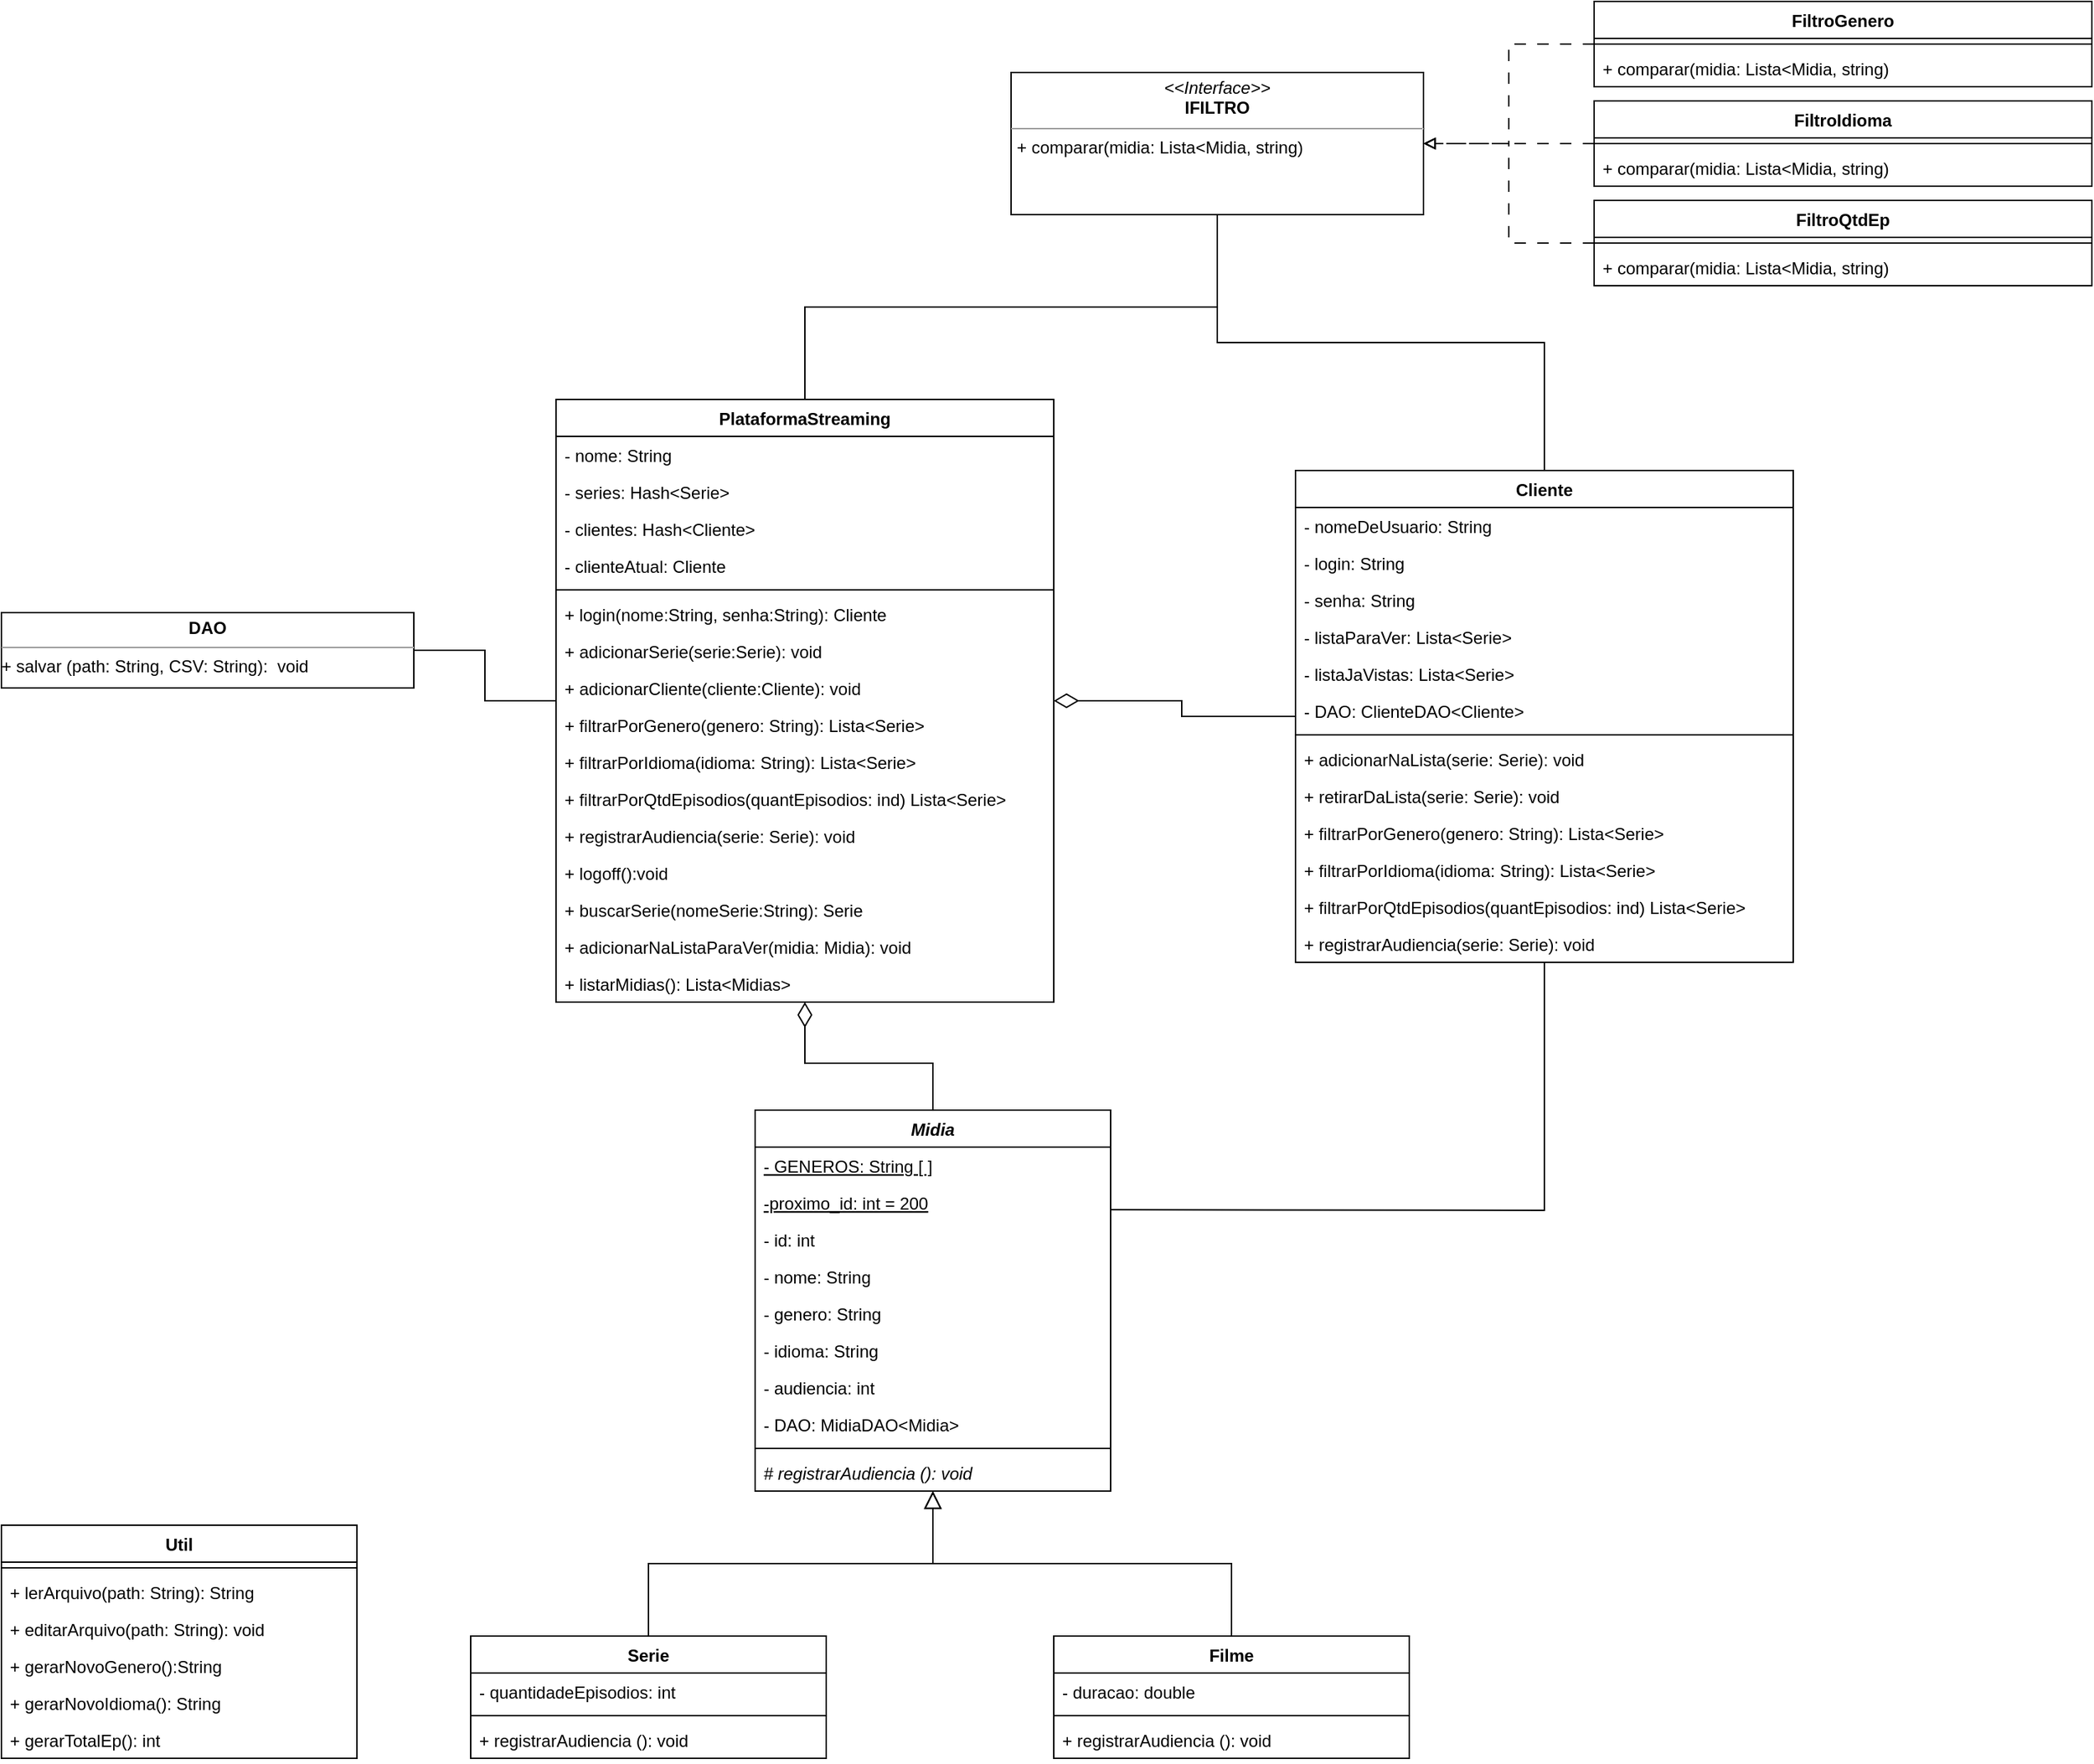 <mxfile version="21.2.8" type="device">
  <diagram id="50cI8-ufThc3YRiq_WAF" name="Página-1">
    <mxGraphModel dx="2181" dy="1208" grid="1" gridSize="10" guides="1" tooltips="1" connect="1" arrows="1" fold="1" page="0" pageScale="1" pageWidth="827" pageHeight="1169" math="0" shadow="0">
      <root>
        <mxCell id="0" />
        <mxCell id="1" parent="0" />
        <mxCell id="WbZRABQQN3d2FCPdhamX-61" style="edgeStyle=orthogonalEdgeStyle;rounded=0;orthogonalLoop=1;jettySize=auto;html=1;endArrow=block;endFill=0;endSize=10;" parent="1" source="2" target="IEn7Jb9WdVNS1Jys6zx8-45" edge="1">
          <mxGeometry relative="1" as="geometry">
            <mxPoint x="185" y="740" as="targetPoint" />
          </mxGeometry>
        </mxCell>
        <mxCell id="2" value="Serie" style="swimlane;fontStyle=1;align=center;verticalAlign=top;childLayout=stackLayout;horizontal=1;startSize=26;horizontalStack=0;resizeParent=1;resizeParentMax=0;resizeLast=0;collapsible=1;marginBottom=0;labelBackgroundColor=none;gradientColor=none;swimlaneFillColor=default;" parent="1" vertex="1">
          <mxGeometry x="-120" y="970" width="250" height="86" as="geometry" />
        </mxCell>
        <mxCell id="8" value="- quantidadeEpisodios: int" style="text;strokeColor=none;fillColor=none;align=left;verticalAlign=top;spacingLeft=4;spacingRight=4;overflow=hidden;rotatable=0;points=[[0,0.5],[1,0.5]];portConstraint=eastwest;" parent="2" vertex="1">
          <mxGeometry y="26" width="250" height="26" as="geometry" />
        </mxCell>
        <mxCell id="4" value="" style="line;strokeWidth=1;fillColor=none;align=left;verticalAlign=middle;spacingTop=-1;spacingLeft=3;spacingRight=3;rotatable=0;labelPosition=right;points=[];portConstraint=eastwest;strokeColor=inherit;" parent="2" vertex="1">
          <mxGeometry y="52" width="250" height="8" as="geometry" />
        </mxCell>
        <mxCell id="5" value="+ registrarAudiencia (): void" style="text;strokeColor=none;fillColor=none;align=left;verticalAlign=top;spacingLeft=4;spacingRight=4;overflow=hidden;rotatable=0;points=[[0,0.5],[1,0.5]];portConstraint=eastwest;" parent="2" vertex="1">
          <mxGeometry y="60" width="250" height="26" as="geometry" />
        </mxCell>
        <mxCell id="WbZRABQQN3d2FCPdhamX-60" style="edgeStyle=orthogonalEdgeStyle;rounded=0;orthogonalLoop=1;jettySize=auto;html=1;endArrow=diamondThin;endFill=0;startSize=15;endSize=15;" parent="1" source="12" target="27" edge="1">
          <mxGeometry relative="1" as="geometry" />
        </mxCell>
        <mxCell id="12" value="Cliente" style="swimlane;fontStyle=1;align=center;verticalAlign=top;childLayout=stackLayout;horizontal=1;startSize=26;horizontalStack=0;resizeParent=1;resizeParentMax=0;resizeLast=0;collapsible=1;marginBottom=0;swimlaneFillColor=default;fillColor=default;strokeColor=default;" parent="1" vertex="1">
          <mxGeometry x="460" y="150" width="350" height="346" as="geometry" />
        </mxCell>
        <mxCell id="13" value="- nomeDeUsuario: String" style="text;strokeColor=none;fillColor=none;align=left;verticalAlign=top;spacingLeft=4;spacingRight=4;overflow=hidden;rotatable=0;points=[[0,0.5],[1,0.5]];portConstraint=eastwest;fontStyle=0" parent="12" vertex="1">
          <mxGeometry y="26" width="350" height="26" as="geometry" />
        </mxCell>
        <mxCell id="45" value="- login: String" style="text;strokeColor=none;fillColor=none;align=left;verticalAlign=top;spacingLeft=4;spacingRight=4;overflow=hidden;rotatable=0;points=[[0,0.5],[1,0.5]];portConstraint=eastwest;" parent="12" vertex="1">
          <mxGeometry y="52" width="350" height="26" as="geometry" />
        </mxCell>
        <mxCell id="14" value="- senha: String" style="text;strokeColor=none;fillColor=none;align=left;verticalAlign=top;spacingLeft=4;spacingRight=4;overflow=hidden;rotatable=0;points=[[0,0.5],[1,0.5]];portConstraint=eastwest;" parent="12" vertex="1">
          <mxGeometry y="78" width="350" height="26" as="geometry" />
        </mxCell>
        <mxCell id="15" value="- listaParaVer: Lista&lt;Serie&gt;" style="text;strokeColor=none;fillColor=none;align=left;verticalAlign=top;spacingLeft=4;spacingRight=4;overflow=hidden;rotatable=0;points=[[0,0.5],[1,0.5]];portConstraint=eastwest;" parent="12" vertex="1">
          <mxGeometry y="104" width="350" height="26" as="geometry" />
        </mxCell>
        <mxCell id="16" value="- listaJaVistas: Lista&lt;Serie&gt;" style="text;strokeColor=none;fillColor=none;align=left;verticalAlign=top;spacingLeft=4;spacingRight=4;overflow=hidden;rotatable=0;points=[[0,0.5],[1,0.5]];portConstraint=eastwest;" parent="12" vertex="1">
          <mxGeometry y="130" width="350" height="26" as="geometry" />
        </mxCell>
        <mxCell id="DNXeK4S501Q9JG8E1N2b-71" value="- DAO: ClienteDAO&lt;Cliente&gt;" style="text;strokeColor=none;fillColor=none;align=left;verticalAlign=top;spacingLeft=4;spacingRight=4;overflow=hidden;rotatable=0;points=[[0,0.5],[1,0.5]];portConstraint=eastwest;" parent="12" vertex="1">
          <mxGeometry y="156" width="350" height="26" as="geometry" />
        </mxCell>
        <mxCell id="19" value="" style="line;strokeWidth=1;fillColor=none;align=left;verticalAlign=middle;spacingTop=-1;spacingLeft=3;spacingRight=3;rotatable=0;labelPosition=right;points=[];portConstraint=eastwest;strokeColor=inherit;" parent="12" vertex="1">
          <mxGeometry y="182" width="350" height="8" as="geometry" />
        </mxCell>
        <mxCell id="20" value="+ adicionarNaLista(serie: Serie): void" style="text;strokeColor=none;fillColor=none;align=left;verticalAlign=top;spacingLeft=4;spacingRight=4;overflow=hidden;rotatable=0;points=[[0,0.5],[1,0.5]];portConstraint=eastwest;" parent="12" vertex="1">
          <mxGeometry y="190" width="350" height="26" as="geometry" />
        </mxCell>
        <mxCell id="26" value="+ retirarDaLista(serie: Serie): void" style="text;strokeColor=none;fillColor=none;align=left;verticalAlign=top;spacingLeft=4;spacingRight=4;overflow=hidden;rotatable=0;points=[[0,0.5],[1,0.5]];portConstraint=eastwest;" parent="12" vertex="1">
          <mxGeometry y="216" width="350" height="26" as="geometry" />
        </mxCell>
        <mxCell id="25" value="+ filtrarPorGenero(genero: String): Lista&lt;Serie&gt;" style="text;strokeColor=none;fillColor=none;align=left;verticalAlign=top;spacingLeft=4;spacingRight=4;overflow=hidden;rotatable=0;points=[[0,0.5],[1,0.5]];portConstraint=eastwest;" parent="12" vertex="1">
          <mxGeometry y="242" width="350" height="26" as="geometry" />
        </mxCell>
        <mxCell id="24" value="+ filtrarPorIdioma(idioma: String): Lista&lt;Serie&gt;" style="text;strokeColor=none;fillColor=none;align=left;verticalAlign=top;spacingLeft=4;spacingRight=4;overflow=hidden;rotatable=0;points=[[0,0.5],[1,0.5]];portConstraint=eastwest;" parent="12" vertex="1">
          <mxGeometry y="268" width="350" height="26" as="geometry" />
        </mxCell>
        <mxCell id="23" value="+ filtrarPorQtdEpisodios(quantEpisodios: ind) Lista&lt;Serie&gt;" style="text;strokeColor=none;fillColor=none;align=left;verticalAlign=top;spacingLeft=4;spacingRight=4;overflow=hidden;rotatable=0;points=[[0,0.5],[1,0.5]];portConstraint=eastwest;" parent="12" vertex="1">
          <mxGeometry y="294" width="350" height="26" as="geometry" />
        </mxCell>
        <mxCell id="22" value="+ registrarAudiencia(serie: Serie): void" style="text;strokeColor=none;fillColor=none;align=left;verticalAlign=top;spacingLeft=4;spacingRight=4;overflow=hidden;rotatable=0;points=[[0,0.5],[1,0.5]];portConstraint=eastwest;" parent="12" vertex="1">
          <mxGeometry y="320" width="350" height="26" as="geometry" />
        </mxCell>
        <mxCell id="9gk4cevXV9zJZhoNp6J2-84" style="edgeStyle=orthogonalEdgeStyle;rounded=0;orthogonalLoop=1;jettySize=auto;html=1;endArrow=none;endFill=0;" parent="1" source="27" target="9gk4cevXV9zJZhoNp6J2-59" edge="1">
          <mxGeometry relative="1" as="geometry" />
        </mxCell>
        <mxCell id="5sCaFGioni3txn1gWCEN-45" style="edgeStyle=orthogonalEdgeStyle;rounded=0;orthogonalLoop=1;jettySize=auto;html=1;endArrow=none;endFill=0;" edge="1" parent="1" source="27" target="DNXeK4S501Q9JG8E1N2b-45">
          <mxGeometry relative="1" as="geometry" />
        </mxCell>
        <mxCell id="27" value="PlataformaStreaming" style="swimlane;fontStyle=1;align=center;verticalAlign=top;childLayout=stackLayout;horizontal=1;startSize=26;horizontalStack=0;resizeParent=1;resizeParentMax=0;resizeLast=0;collapsible=1;marginBottom=0;swimlaneFillColor=default;" parent="1" vertex="1">
          <mxGeometry x="-60" y="100" width="350" height="424" as="geometry" />
        </mxCell>
        <mxCell id="28" value="- nome: String" style="text;strokeColor=none;fillColor=none;align=left;verticalAlign=top;spacingLeft=4;spacingRight=4;overflow=hidden;rotatable=0;points=[[0,0.5],[1,0.5]];portConstraint=eastwest;fontStyle=0" parent="27" vertex="1">
          <mxGeometry y="26" width="350" height="26" as="geometry" />
        </mxCell>
        <mxCell id="29" value="- series: Hash&lt;Serie&gt;" style="text;strokeColor=none;fillColor=none;align=left;verticalAlign=top;spacingLeft=4;spacingRight=4;overflow=hidden;rotatable=0;points=[[0,0.5],[1,0.5]];portConstraint=eastwest;" parent="27" vertex="1">
          <mxGeometry y="52" width="350" height="26" as="geometry" />
        </mxCell>
        <mxCell id="30" value="- clientes: Hash&lt;Cliente&gt;" style="text;strokeColor=none;fillColor=none;align=left;verticalAlign=top;spacingLeft=4;spacingRight=4;overflow=hidden;rotatable=0;points=[[0,0.5],[1,0.5]];portConstraint=eastwest;" parent="27" vertex="1">
          <mxGeometry y="78" width="350" height="26" as="geometry" />
        </mxCell>
        <mxCell id="31" value="- clienteAtual: Cliente" style="text;strokeColor=none;fillColor=none;align=left;verticalAlign=top;spacingLeft=4;spacingRight=4;overflow=hidden;rotatable=0;points=[[0,0.5],[1,0.5]];portConstraint=eastwest;" parent="27" vertex="1">
          <mxGeometry y="104" width="350" height="26" as="geometry" />
        </mxCell>
        <mxCell id="32" value="" style="line;strokeWidth=1;fillColor=none;align=left;verticalAlign=middle;spacingTop=-1;spacingLeft=3;spacingRight=3;rotatable=0;labelPosition=right;points=[];portConstraint=eastwest;strokeColor=inherit;" parent="27" vertex="1">
          <mxGeometry y="130" width="350" height="8" as="geometry" />
        </mxCell>
        <mxCell id="34" value="+ login(nome:String, senha:String): Cliente" style="text;strokeColor=none;fillColor=none;align=left;verticalAlign=top;spacingLeft=4;spacingRight=4;overflow=hidden;rotatable=0;points=[[0,0.5],[1,0.5]];portConstraint=eastwest;" parent="27" vertex="1">
          <mxGeometry y="138" width="350" height="26" as="geometry" />
        </mxCell>
        <mxCell id="33" value="+ adicionarSerie(serie:Serie): void" style="text;strokeColor=none;fillColor=none;align=left;verticalAlign=top;spacingLeft=4;spacingRight=4;overflow=hidden;rotatable=0;points=[[0,0.5],[1,0.5]];portConstraint=eastwest;" parent="27" vertex="1">
          <mxGeometry y="164" width="350" height="26" as="geometry" />
        </mxCell>
        <mxCell id="35" value="+ adicionarCliente(cliente:Cliente): void" style="text;strokeColor=none;fillColor=none;align=left;verticalAlign=top;spacingLeft=4;spacingRight=4;overflow=hidden;rotatable=0;points=[[0,0.5],[1,0.5]];portConstraint=eastwest;" parent="27" vertex="1">
          <mxGeometry y="190" width="350" height="26" as="geometry" />
        </mxCell>
        <mxCell id="44" value="+ filtrarPorGenero(genero: String): Lista&lt;Serie&gt;" style="text;strokeColor=none;fillColor=none;align=left;verticalAlign=top;spacingLeft=4;spacingRight=4;overflow=hidden;rotatable=0;points=[[0,0.5],[1,0.5]];portConstraint=eastwest;" parent="27" vertex="1">
          <mxGeometry y="216" width="350" height="26" as="geometry" />
        </mxCell>
        <mxCell id="36" value="+ filtrarPorIdioma(idioma: String): Lista&lt;Serie&gt;" style="text;strokeColor=none;fillColor=none;align=left;verticalAlign=top;spacingLeft=4;spacingRight=4;overflow=hidden;rotatable=0;points=[[0,0.5],[1,0.5]];portConstraint=eastwest;" parent="27" vertex="1">
          <mxGeometry y="242" width="350" height="26" as="geometry" />
        </mxCell>
        <mxCell id="37" value="+ filtrarPorQtdEpisodios(quantEpisodios: ind) Lista&lt;Serie&gt;" style="text;strokeColor=none;fillColor=none;align=left;verticalAlign=top;spacingLeft=4;spacingRight=4;overflow=hidden;rotatable=0;points=[[0,0.5],[1,0.5]];portConstraint=eastwest;" parent="27" vertex="1">
          <mxGeometry y="268" width="350" height="26" as="geometry" />
        </mxCell>
        <mxCell id="38" value="+ registrarAudiencia(serie: Serie): void" style="text;strokeColor=none;fillColor=none;align=left;verticalAlign=top;spacingLeft=4;spacingRight=4;overflow=hidden;rotatable=0;points=[[0,0.5],[1,0.5]];portConstraint=eastwest;" parent="27" vertex="1">
          <mxGeometry y="294" width="350" height="26" as="geometry" />
        </mxCell>
        <mxCell id="43" value="+ logoff():void" style="text;strokeColor=none;fillColor=none;align=left;verticalAlign=top;spacingLeft=4;spacingRight=4;overflow=hidden;rotatable=0;points=[[0,0.5],[1,0.5]];portConstraint=eastwest;" parent="27" vertex="1">
          <mxGeometry y="320" width="350" height="26" as="geometry" />
        </mxCell>
        <mxCell id="42" value="+ buscarSerie(nomeSerie:String): Serie" style="text;strokeColor=none;fillColor=none;align=left;verticalAlign=top;spacingLeft=4;spacingRight=4;overflow=hidden;rotatable=0;points=[[0,0.5],[1,0.5]];portConstraint=eastwest;" parent="27" vertex="1">
          <mxGeometry y="346" width="350" height="26" as="geometry" />
        </mxCell>
        <mxCell id="V_8C0T_4i5h4NuIPg0TQ-46" value="+ adicionarNaListaParaVer(midia: Midia): void" style="text;strokeColor=none;fillColor=none;align=left;verticalAlign=top;spacingLeft=4;spacingRight=4;overflow=hidden;rotatable=0;points=[[0,0.5],[1,0.5]];portConstraint=eastwest;" parent="27" vertex="1">
          <mxGeometry y="372" width="350" height="26" as="geometry" />
        </mxCell>
        <mxCell id="V_8C0T_4i5h4NuIPg0TQ-47" value="+ listarMidias(): Lista&lt;Midias&gt;" style="text;strokeColor=none;fillColor=none;align=left;verticalAlign=top;spacingLeft=4;spacingRight=4;overflow=hidden;rotatable=0;points=[[0,0.5],[1,0.5]];portConstraint=eastwest;" parent="27" vertex="1">
          <mxGeometry y="398" width="350" height="26" as="geometry" />
        </mxCell>
        <mxCell id="WbZRABQQN3d2FCPdhamX-58" style="edgeStyle=orthogonalEdgeStyle;rounded=0;orthogonalLoop=1;jettySize=auto;html=1;endArrow=diamondThin;endFill=0;startSize=10;endSize=15;" parent="1" source="IEn7Jb9WdVNS1Jys6zx8-45" target="27" edge="1">
          <mxGeometry relative="1" as="geometry">
            <mxPoint x="185" y="600" as="sourcePoint" />
          </mxGeometry>
        </mxCell>
        <mxCell id="WbZRABQQN3d2FCPdhamX-64" style="edgeStyle=orthogonalEdgeStyle;rounded=0;orthogonalLoop=1;jettySize=auto;html=1;endArrow=none;endFill=0;" parent="1" target="12" edge="1">
          <mxGeometry relative="1" as="geometry">
            <mxPoint x="280" y="670" as="sourcePoint" />
          </mxGeometry>
        </mxCell>
        <mxCell id="WbZRABQQN3d2FCPdhamX-62" style="edgeStyle=orthogonalEdgeStyle;rounded=0;orthogonalLoop=1;jettySize=auto;html=1;endArrow=block;endFill=0;startSize=10;endSize=10;" parent="1" source="WbZRABQQN3d2FCPdhamX-47" target="IEn7Jb9WdVNS1Jys6zx8-45" edge="1">
          <mxGeometry relative="1" as="geometry">
            <mxPoint x="380" y="820" as="targetPoint" />
          </mxGeometry>
        </mxCell>
        <mxCell id="WbZRABQQN3d2FCPdhamX-47" value="Filme" style="swimlane;fontStyle=1;align=center;verticalAlign=top;childLayout=stackLayout;horizontal=1;startSize=26;horizontalStack=0;resizeParent=1;resizeParentMax=0;resizeLast=0;collapsible=1;marginBottom=0;labelBackgroundColor=none;gradientColor=none;swimlaneFillColor=default;" parent="1" vertex="1">
          <mxGeometry x="290" y="970" width="250" height="86" as="geometry" />
        </mxCell>
        <mxCell id="WbZRABQQN3d2FCPdhamX-53" value="- duracao: double" style="text;strokeColor=none;fillColor=none;align=left;verticalAlign=top;spacingLeft=4;spacingRight=4;overflow=hidden;rotatable=0;points=[[0,0.5],[1,0.5]];portConstraint=eastwest;" parent="WbZRABQQN3d2FCPdhamX-47" vertex="1">
          <mxGeometry y="26" width="250" height="26" as="geometry" />
        </mxCell>
        <mxCell id="WbZRABQQN3d2FCPdhamX-55" value="" style="line;strokeWidth=1;fillColor=none;align=left;verticalAlign=middle;spacingTop=-1;spacingLeft=3;spacingRight=3;rotatable=0;labelPosition=right;points=[];portConstraint=eastwest;strokeColor=inherit;" parent="WbZRABQQN3d2FCPdhamX-47" vertex="1">
          <mxGeometry y="52" width="250" height="8" as="geometry" />
        </mxCell>
        <mxCell id="WbZRABQQN3d2FCPdhamX-56" value="+ registrarAudiencia (): void" style="text;strokeColor=none;fillColor=none;align=left;verticalAlign=top;spacingLeft=4;spacingRight=4;overflow=hidden;rotatable=0;points=[[0,0.5],[1,0.5]];portConstraint=eastwest;" parent="WbZRABQQN3d2FCPdhamX-47" vertex="1">
          <mxGeometry y="60" width="250" height="26" as="geometry" />
        </mxCell>
        <mxCell id="IEn7Jb9WdVNS1Jys6zx8-45" value="Midia" style="swimlane;fontStyle=3;align=center;verticalAlign=top;childLayout=stackLayout;horizontal=1;startSize=26;horizontalStack=0;resizeParent=1;resizeParentMax=0;resizeLast=0;collapsible=1;marginBottom=0;labelBackgroundColor=none;gradientColor=none;swimlaneFillColor=default;" parent="1" vertex="1">
          <mxGeometry x="80" y="600" width="250" height="268" as="geometry" />
        </mxCell>
        <mxCell id="IEn7Jb9WdVNS1Jys6zx8-46" value="- GENEROS: String [ ]" style="text;strokeColor=none;fillColor=none;align=left;verticalAlign=top;spacingLeft=4;spacingRight=4;overflow=hidden;rotatable=0;points=[[0,0.5],[1,0.5]];portConstraint=eastwest;fontStyle=4" parent="IEn7Jb9WdVNS1Jys6zx8-45" vertex="1">
          <mxGeometry y="26" width="250" height="26" as="geometry" />
        </mxCell>
        <mxCell id="IEn7Jb9WdVNS1Jys6zx8-47" value="-proximo_id: int = 200" style="text;strokeColor=none;fillColor=none;align=left;verticalAlign=top;spacingLeft=4;spacingRight=4;overflow=hidden;rotatable=0;points=[[0,0.5],[1,0.5]];portConstraint=eastwest;fontStyle=4" parent="IEn7Jb9WdVNS1Jys6zx8-45" vertex="1">
          <mxGeometry y="52" width="250" height="26" as="geometry" />
        </mxCell>
        <mxCell id="IEn7Jb9WdVNS1Jys6zx8-48" value="- id: int" style="text;strokeColor=none;fillColor=none;align=left;verticalAlign=top;spacingLeft=4;spacingRight=4;overflow=hidden;rotatable=0;points=[[0,0.5],[1,0.5]];portConstraint=eastwest;" parent="IEn7Jb9WdVNS1Jys6zx8-45" vertex="1">
          <mxGeometry y="78" width="250" height="26" as="geometry" />
        </mxCell>
        <mxCell id="IEn7Jb9WdVNS1Jys6zx8-49" value="- nome: String" style="text;strokeColor=none;fillColor=none;align=left;verticalAlign=top;spacingLeft=4;spacingRight=4;overflow=hidden;rotatable=0;points=[[0,0.5],[1,0.5]];portConstraint=eastwest;" parent="IEn7Jb9WdVNS1Jys6zx8-45" vertex="1">
          <mxGeometry y="104" width="250" height="26" as="geometry" />
        </mxCell>
        <mxCell id="IEn7Jb9WdVNS1Jys6zx8-50" value="- genero: String" style="text;strokeColor=none;fillColor=none;align=left;verticalAlign=top;spacingLeft=4;spacingRight=4;overflow=hidden;rotatable=0;points=[[0,0.5],[1,0.5]];portConstraint=eastwest;" parent="IEn7Jb9WdVNS1Jys6zx8-45" vertex="1">
          <mxGeometry y="130" width="250" height="26" as="geometry" />
        </mxCell>
        <mxCell id="IEn7Jb9WdVNS1Jys6zx8-51" value="- idioma: String" style="text;strokeColor=none;fillColor=none;align=left;verticalAlign=top;spacingLeft=4;spacingRight=4;overflow=hidden;rotatable=0;points=[[0,0.5],[1,0.5]];portConstraint=eastwest;" parent="IEn7Jb9WdVNS1Jys6zx8-45" vertex="1">
          <mxGeometry y="156" width="250" height="26" as="geometry" />
        </mxCell>
        <mxCell id="IEn7Jb9WdVNS1Jys6zx8-53" value="- audiencia: int" style="text;strokeColor=none;fillColor=none;align=left;verticalAlign=top;spacingLeft=4;spacingRight=4;overflow=hidden;rotatable=0;points=[[0,0.5],[1,0.5]];portConstraint=eastwest;" parent="IEn7Jb9WdVNS1Jys6zx8-45" vertex="1">
          <mxGeometry y="182" width="250" height="26" as="geometry" />
        </mxCell>
        <mxCell id="DNXeK4S501Q9JG8E1N2b-69" value="- DAO: MidiaDAO&lt;Midia&gt;" style="text;strokeColor=none;fillColor=none;align=left;verticalAlign=top;spacingLeft=4;spacingRight=4;overflow=hidden;rotatable=0;points=[[0,0.5],[1,0.5]];portConstraint=eastwest;" parent="IEn7Jb9WdVNS1Jys6zx8-45" vertex="1">
          <mxGeometry y="208" width="250" height="26" as="geometry" />
        </mxCell>
        <mxCell id="IEn7Jb9WdVNS1Jys6zx8-54" value="" style="line;strokeWidth=1;fillColor=none;align=left;verticalAlign=middle;spacingTop=-1;spacingLeft=3;spacingRight=3;rotatable=0;labelPosition=right;points=[];portConstraint=eastwest;strokeColor=inherit;" parent="IEn7Jb9WdVNS1Jys6zx8-45" vertex="1">
          <mxGeometry y="234" width="250" height="8" as="geometry" />
        </mxCell>
        <mxCell id="IEn7Jb9WdVNS1Jys6zx8-55" value="# registrarAudiencia (): void" style="text;strokeColor=none;fillColor=none;align=left;verticalAlign=top;spacingLeft=4;spacingRight=4;overflow=hidden;rotatable=0;points=[[0,0.5],[1,0.5]];portConstraint=eastwest;fontStyle=2" parent="IEn7Jb9WdVNS1Jys6zx8-45" vertex="1">
          <mxGeometry y="242" width="250" height="26" as="geometry" />
        </mxCell>
        <mxCell id="9gk4cevXV9zJZhoNp6J2-60" style="edgeStyle=orthogonalEdgeStyle;rounded=0;orthogonalLoop=1;jettySize=auto;html=1;endArrow=none;endFill=0;" parent="1" source="9gk4cevXV9zJZhoNp6J2-59" target="12" edge="1">
          <mxGeometry relative="1" as="geometry" />
        </mxCell>
        <mxCell id="9gk4cevXV9zJZhoNp6J2-59" value="&lt;p style=&quot;margin:0px;margin-top:4px;text-align:center;&quot;&gt;&lt;i&gt;&amp;lt;&amp;lt;Interface&amp;gt;&amp;gt;&lt;/i&gt;&lt;br&gt;&lt;b&gt;IFILTRO&lt;/b&gt;&lt;/p&gt;&lt;hr size=&quot;1&quot;&gt;&lt;p style=&quot;margin:0px;margin-left:4px;&quot;&gt;+ comparar(midia: Lista&amp;lt;Midia, string)&lt;/p&gt;" style="verticalAlign=top;align=left;overflow=fill;fontSize=12;fontFamily=Helvetica;html=1;whiteSpace=wrap;" parent="1" vertex="1">
          <mxGeometry x="260" y="-130" width="290" height="100" as="geometry" />
        </mxCell>
        <mxCell id="9gk4cevXV9zJZhoNp6J2-80" style="edgeStyle=orthogonalEdgeStyle;rounded=0;orthogonalLoop=1;jettySize=auto;html=1;endArrow=block;endFill=0;dashed=1;dashPattern=8 8;entryX=1;entryY=0.5;entryDx=0;entryDy=0;" parent="1" source="9gk4cevXV9zJZhoNp6J2-61" target="9gk4cevXV9zJZhoNp6J2-59" edge="1">
          <mxGeometry relative="1" as="geometry" />
        </mxCell>
        <mxCell id="9gk4cevXV9zJZhoNp6J2-61" value="FiltroGenero" style="swimlane;fontStyle=1;align=center;verticalAlign=top;childLayout=stackLayout;horizontal=1;startSize=26;horizontalStack=0;resizeParent=1;resizeParentMax=0;resizeLast=0;collapsible=1;marginBottom=0;swimlaneFillColor=default;fillColor=default;strokeColor=default;" parent="1" vertex="1">
          <mxGeometry x="670" y="-180" width="350" height="60" as="geometry" />
        </mxCell>
        <mxCell id="9gk4cevXV9zJZhoNp6J2-67" value="" style="line;strokeWidth=1;fillColor=none;align=left;verticalAlign=middle;spacingTop=-1;spacingLeft=3;spacingRight=3;rotatable=0;labelPosition=right;points=[];portConstraint=eastwest;strokeColor=inherit;" parent="9gk4cevXV9zJZhoNp6J2-61" vertex="1">
          <mxGeometry y="26" width="350" height="8" as="geometry" />
        </mxCell>
        <mxCell id="9gk4cevXV9zJZhoNp6J2-68" value="+ comparar(midia: Lista&lt;Midia, string)" style="text;strokeColor=none;fillColor=none;align=left;verticalAlign=top;spacingLeft=4;spacingRight=4;overflow=hidden;rotatable=0;points=[[0,0.5],[1,0.5]];portConstraint=eastwest;" parent="9gk4cevXV9zJZhoNp6J2-61" vertex="1">
          <mxGeometry y="34" width="350" height="26" as="geometry" />
        </mxCell>
        <mxCell id="9gk4cevXV9zJZhoNp6J2-81" style="edgeStyle=orthogonalEdgeStyle;rounded=0;orthogonalLoop=1;jettySize=auto;html=1;endArrow=block;endFill=0;dashed=1;dashPattern=8 8;" parent="1" source="9gk4cevXV9zJZhoNp6J2-74" target="9gk4cevXV9zJZhoNp6J2-59" edge="1">
          <mxGeometry relative="1" as="geometry" />
        </mxCell>
        <mxCell id="9gk4cevXV9zJZhoNp6J2-74" value="FiltroIdioma" style="swimlane;fontStyle=1;align=center;verticalAlign=top;childLayout=stackLayout;horizontal=1;startSize=26;horizontalStack=0;resizeParent=1;resizeParentMax=0;resizeLast=0;collapsible=1;marginBottom=0;swimlaneFillColor=default;fillColor=default;strokeColor=default;" parent="1" vertex="1">
          <mxGeometry x="670" y="-110" width="350" height="60" as="geometry" />
        </mxCell>
        <mxCell id="9gk4cevXV9zJZhoNp6J2-75" value="" style="line;strokeWidth=1;fillColor=none;align=left;verticalAlign=middle;spacingTop=-1;spacingLeft=3;spacingRight=3;rotatable=0;labelPosition=right;points=[];portConstraint=eastwest;strokeColor=inherit;" parent="9gk4cevXV9zJZhoNp6J2-74" vertex="1">
          <mxGeometry y="26" width="350" height="8" as="geometry" />
        </mxCell>
        <mxCell id="9gk4cevXV9zJZhoNp6J2-76" value="+ comparar(midia: Lista&lt;Midia, string)" style="text;strokeColor=none;fillColor=none;align=left;verticalAlign=top;spacingLeft=4;spacingRight=4;overflow=hidden;rotatable=0;points=[[0,0.5],[1,0.5]];portConstraint=eastwest;" parent="9gk4cevXV9zJZhoNp6J2-74" vertex="1">
          <mxGeometry y="34" width="350" height="26" as="geometry" />
        </mxCell>
        <mxCell id="9gk4cevXV9zJZhoNp6J2-83" style="edgeStyle=orthogonalEdgeStyle;rounded=0;orthogonalLoop=1;jettySize=auto;html=1;endArrow=block;endFill=0;dashed=1;dashPattern=8 8;" parent="1" source="9gk4cevXV9zJZhoNp6J2-77" target="9gk4cevXV9zJZhoNp6J2-59" edge="1">
          <mxGeometry relative="1" as="geometry" />
        </mxCell>
        <mxCell id="9gk4cevXV9zJZhoNp6J2-77" value="FiltroQtdEp" style="swimlane;fontStyle=1;align=center;verticalAlign=top;childLayout=stackLayout;horizontal=1;startSize=26;horizontalStack=0;resizeParent=1;resizeParentMax=0;resizeLast=0;collapsible=1;marginBottom=0;swimlaneFillColor=default;fillColor=default;strokeColor=default;" parent="1" vertex="1">
          <mxGeometry x="670" y="-40" width="350" height="60" as="geometry" />
        </mxCell>
        <mxCell id="9gk4cevXV9zJZhoNp6J2-78" value="" style="line;strokeWidth=1;fillColor=none;align=left;verticalAlign=middle;spacingTop=-1;spacingLeft=3;spacingRight=3;rotatable=0;labelPosition=right;points=[];portConstraint=eastwest;strokeColor=inherit;" parent="9gk4cevXV9zJZhoNp6J2-77" vertex="1">
          <mxGeometry y="26" width="350" height="8" as="geometry" />
        </mxCell>
        <mxCell id="9gk4cevXV9zJZhoNp6J2-79" value="+ comparar(midia: Lista&lt;Midia, string)" style="text;strokeColor=none;fillColor=none;align=left;verticalAlign=top;spacingLeft=4;spacingRight=4;overflow=hidden;rotatable=0;points=[[0,0.5],[1,0.5]];portConstraint=eastwest;" parent="9gk4cevXV9zJZhoNp6J2-77" vertex="1">
          <mxGeometry y="34" width="350" height="26" as="geometry" />
        </mxCell>
        <mxCell id="DNXeK4S501Q9JG8E1N2b-45" value="&lt;p style=&quot;margin:0px;margin-top:4px;text-align:center;&quot;&gt;&lt;b&gt;DAO&lt;/b&gt;&lt;/p&gt;&lt;hr size=&quot;1&quot;&gt;+ salvar (path: String, CSV: String):&amp;nbsp;&amp;nbsp;void&amp;nbsp;&lt;br&gt;&lt;br&gt;&lt;br&gt;&lt;p style=&quot;margin:0px;margin-left:4px;&quot;&gt;&lt;/p&gt;" style="verticalAlign=top;align=left;overflow=fill;fontSize=12;fontFamily=Helvetica;html=1;whiteSpace=wrap;" parent="1" vertex="1">
          <mxGeometry x="-450" y="250" width="290" height="53" as="geometry" />
        </mxCell>
        <mxCell id="PF2ABuw497OMKh5ozmki-45" value="Util" style="swimlane;fontStyle=1;align=center;verticalAlign=top;childLayout=stackLayout;horizontal=1;startSize=26;horizontalStack=0;resizeParent=1;resizeParentMax=0;resizeLast=0;collapsible=1;marginBottom=0;labelBackgroundColor=none;gradientColor=none;swimlaneFillColor=default;" parent="1" vertex="1">
          <mxGeometry x="-450" y="892" width="250" height="164" as="geometry" />
        </mxCell>
        <mxCell id="PF2ABuw497OMKh5ozmki-54" value="" style="line;strokeWidth=1;fillColor=none;align=left;verticalAlign=middle;spacingTop=-1;spacingLeft=3;spacingRight=3;rotatable=0;labelPosition=right;points=[];portConstraint=eastwest;strokeColor=inherit;" parent="PF2ABuw497OMKh5ozmki-45" vertex="1">
          <mxGeometry y="26" width="250" height="8" as="geometry" />
        </mxCell>
        <mxCell id="PF2ABuw497OMKh5ozmki-55" value="+ lerArquivo(path: String): String" style="text;strokeColor=none;fillColor=none;align=left;verticalAlign=top;spacingLeft=4;spacingRight=4;overflow=hidden;rotatable=0;points=[[0,0.5],[1,0.5]];portConstraint=eastwest;fontStyle=0" parent="PF2ABuw497OMKh5ozmki-45" vertex="1">
          <mxGeometry y="34" width="250" height="26" as="geometry" />
        </mxCell>
        <mxCell id="PF2ABuw497OMKh5ozmki-65" value="+ editarArquivo(path: String): void" style="text;strokeColor=none;fillColor=none;align=left;verticalAlign=top;spacingLeft=4;spacingRight=4;overflow=hidden;rotatable=0;points=[[0,0.5],[1,0.5]];portConstraint=eastwest;fontStyle=0" parent="PF2ABuw497OMKh5ozmki-45" vertex="1">
          <mxGeometry y="60" width="250" height="26" as="geometry" />
        </mxCell>
        <mxCell id="PF2ABuw497OMKh5ozmki-57" value="+ gerarNovoGenero():String" style="text;strokeColor=none;fillColor=none;align=left;verticalAlign=top;spacingLeft=4;spacingRight=4;overflow=hidden;rotatable=0;points=[[0,0.5],[1,0.5]];portConstraint=eastwest;fontStyle=0" parent="PF2ABuw497OMKh5ozmki-45" vertex="1">
          <mxGeometry y="86" width="250" height="26" as="geometry" />
        </mxCell>
        <mxCell id="PF2ABuw497OMKh5ozmki-58" value="+ gerarNovoIdioma(): String" style="text;strokeColor=none;fillColor=none;align=left;verticalAlign=top;spacingLeft=4;spacingRight=4;overflow=hidden;rotatable=0;points=[[0,0.5],[1,0.5]];portConstraint=eastwest;fontStyle=0" parent="PF2ABuw497OMKh5ozmki-45" vertex="1">
          <mxGeometry y="112" width="250" height="26" as="geometry" />
        </mxCell>
        <mxCell id="PF2ABuw497OMKh5ozmki-56" value="+ gerarTotalEp(): int" style="text;strokeColor=none;fillColor=none;align=left;verticalAlign=top;spacingLeft=4;spacingRight=4;overflow=hidden;rotatable=0;points=[[0,0.5],[1,0.5]];portConstraint=eastwest;fontStyle=0" parent="PF2ABuw497OMKh5ozmki-45" vertex="1">
          <mxGeometry y="138" width="250" height="26" as="geometry" />
        </mxCell>
      </root>
    </mxGraphModel>
  </diagram>
</mxfile>
